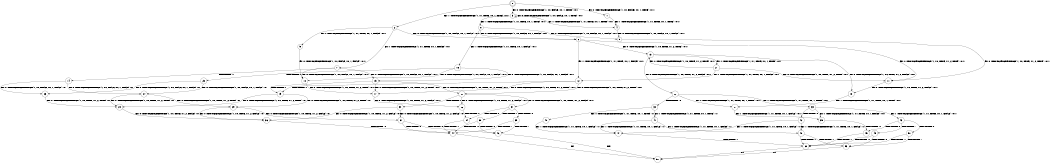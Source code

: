 digraph BCG {
size = "7, 10.5";
center = TRUE;
node [shape = circle];
0 [peripheries = 2];
0 -> 1 [label = "EX !0 !ATOMIC_EXCH_BRANCH (1, +0, FALSE, +0, 1, TRUE) !:0:1:"];
0 -> 2 [label = "EX !1 !ATOMIC_EXCH_BRANCH (1, +1, TRUE, +0, 1, TRUE) !:0:1:"];
0 -> 3 [label = "EX !0 !ATOMIC_EXCH_BRANCH (1, +0, FALSE, +0, 1, TRUE) !:0:1:"];
1 -> 4 [label = "EX !1 !ATOMIC_EXCH_BRANCH (1, +1, TRUE, +0, 1, TRUE) !:0:1:"];
2 -> 5 [label = "EX !1 !ATOMIC_EXCH_BRANCH (1, +1, TRUE, +0, 1, FALSE) !:0:1:"];
2 -> 6 [label = "EX !0 !ATOMIC_EXCH_BRANCH (1, +0, FALSE, +0, 1, FALSE) !:0:1:"];
2 -> 7 [label = "EX !1 !ATOMIC_EXCH_BRANCH (1, +1, TRUE, +0, 1, FALSE) !:0:1:"];
3 -> 4 [label = "EX !1 !ATOMIC_EXCH_BRANCH (1, +1, TRUE, +0, 1, TRUE) !:0:1:"];
3 -> 8 [label = "EX !1 !ATOMIC_EXCH_BRANCH (1, +1, TRUE, +0, 1, TRUE) !:0:1:"];
3 -> 3 [label = "EX !0 !ATOMIC_EXCH_BRANCH (1, +0, FALSE, +0, 1, TRUE) !:0:1:"];
4 -> 9 [label = "EX !0 !ATOMIC_EXCH_BRANCH (1, +0, FALSE, +0, 1, FALSE) !:0:1:"];
5 -> 10 [label = "EX !0 !ATOMIC_EXCH_BRANCH (1, +0, FALSE, +0, 1, FALSE) !:0:1:"];
6 -> 11 [label = "EX !0 !ATOMIC_EXCH_BRANCH (1, +0, TRUE, +1, 2, TRUE) !:0:1:"];
6 -> 12 [label = "EX !1 !ATOMIC_EXCH_BRANCH (1, +1, TRUE, +0, 1, FALSE) !:0:1:"];
6 -> 13 [label = "EX !0 !ATOMIC_EXCH_BRANCH (1, +0, TRUE, +1, 2, TRUE) !:0:1:"];
7 -> 10 [label = "EX !0 !ATOMIC_EXCH_BRANCH (1, +0, FALSE, +0, 1, FALSE) !:0:1:"];
7 -> 14 [label = "TERMINATE !1"];
7 -> 15 [label = "EX !0 !ATOMIC_EXCH_BRANCH (1, +0, FALSE, +0, 1, FALSE) !:0:1:"];
8 -> 9 [label = "EX !0 !ATOMIC_EXCH_BRANCH (1, +0, FALSE, +0, 1, FALSE) !:0:1:"];
8 -> 16 [label = "EX !1 !ATOMIC_EXCH_BRANCH (1, +1, TRUE, +0, 1, FALSE) !:0:1:"];
8 -> 6 [label = "EX !0 !ATOMIC_EXCH_BRANCH (1, +0, FALSE, +0, 1, FALSE) !:0:1:"];
9 -> 11 [label = "EX !0 !ATOMIC_EXCH_BRANCH (1, +0, TRUE, +1, 2, TRUE) !:0:1:"];
10 -> 17 [label = "EX !0 !ATOMIC_EXCH_BRANCH (1, +0, TRUE, +1, 2, TRUE) !:0:1:"];
11 -> 18 [label = "EX !0 !ATOMIC_EXCH_BRANCH (1, +0, TRUE, +1, 2, FALSE) !:0:1:"];
12 -> 17 [label = "EX !0 !ATOMIC_EXCH_BRANCH (1, +0, TRUE, +1, 2, TRUE) !:0:1:"];
12 -> 19 [label = "TERMINATE !1"];
12 -> 20 [label = "EX !0 !ATOMIC_EXCH_BRANCH (1, +0, TRUE, +1, 2, TRUE) !:0:1:"];
13 -> 18 [label = "EX !0 !ATOMIC_EXCH_BRANCH (1, +0, TRUE, +1, 2, FALSE) !:0:1:"];
13 -> 21 [label = "EX !1 !ATOMIC_EXCH_BRANCH (1, +1, TRUE, +0, 1, TRUE) !:0:1:"];
13 -> 22 [label = "EX !0 !ATOMIC_EXCH_BRANCH (1, +0, TRUE, +1, 2, FALSE) !:0:1:"];
14 -> 23 [label = "EX !0 !ATOMIC_EXCH_BRANCH (1, +0, FALSE, +0, 1, FALSE) !:0:"];
14 -> 24 [label = "EX !0 !ATOMIC_EXCH_BRANCH (1, +0, FALSE, +0, 1, FALSE) !:0:"];
15 -> 17 [label = "EX !0 !ATOMIC_EXCH_BRANCH (1, +0, TRUE, +1, 2, TRUE) !:0:1:"];
15 -> 19 [label = "TERMINATE !1"];
15 -> 20 [label = "EX !0 !ATOMIC_EXCH_BRANCH (1, +0, TRUE, +1, 2, TRUE) !:0:1:"];
16 -> 10 [label = "EX !0 !ATOMIC_EXCH_BRANCH (1, +0, FALSE, +0, 1, FALSE) !:0:1:"];
16 -> 25 [label = "TERMINATE !1"];
16 -> 15 [label = "EX !0 !ATOMIC_EXCH_BRANCH (1, +0, FALSE, +0, 1, FALSE) !:0:1:"];
17 -> 26 [label = "EX !0 !ATOMIC_EXCH_BRANCH (1, +0, TRUE, +1, 2, FALSE) !:0:1:"];
18 -> 27 [label = "EX !1 !ATOMIC_EXCH_BRANCH (1, +1, TRUE, +0, 1, TRUE) !:0:1:"];
19 -> 28 [label = "EX !0 !ATOMIC_EXCH_BRANCH (1, +0, TRUE, +1, 2, TRUE) !:0:"];
19 -> 29 [label = "EX !0 !ATOMIC_EXCH_BRANCH (1, +0, TRUE, +1, 2, TRUE) !:0:"];
20 -> 26 [label = "EX !0 !ATOMIC_EXCH_BRANCH (1, +0, TRUE, +1, 2, FALSE) !:0:1:"];
20 -> 30 [label = "TERMINATE !1"];
20 -> 31 [label = "EX !0 !ATOMIC_EXCH_BRANCH (1, +0, TRUE, +1, 2, FALSE) !:0:1:"];
21 -> 11 [label = "EX !0 !ATOMIC_EXCH_BRANCH (1, +0, TRUE, +1, 2, TRUE) !:0:1:"];
21 -> 12 [label = "EX !1 !ATOMIC_EXCH_BRANCH (1, +1, TRUE, +0, 1, FALSE) !:0:1:"];
21 -> 13 [label = "EX !0 !ATOMIC_EXCH_BRANCH (1, +0, TRUE, +1, 2, TRUE) !:0:1:"];
22 -> 27 [label = "EX !1 !ATOMIC_EXCH_BRANCH (1, +1, TRUE, +0, 1, TRUE) !:0:1:"];
22 -> 32 [label = "TERMINATE !0"];
22 -> 33 [label = "EX !1 !ATOMIC_EXCH_BRANCH (1, +1, TRUE, +0, 1, TRUE) !:0:1:"];
23 -> 28 [label = "EX !0 !ATOMIC_EXCH_BRANCH (1, +0, TRUE, +1, 2, TRUE) !:0:"];
24 -> 28 [label = "EX !0 !ATOMIC_EXCH_BRANCH (1, +0, TRUE, +1, 2, TRUE) !:0:"];
24 -> 29 [label = "EX !0 !ATOMIC_EXCH_BRANCH (1, +0, TRUE, +1, 2, TRUE) !:0:"];
25 -> 23 [label = "EX !0 !ATOMIC_EXCH_BRANCH (1, +0, FALSE, +0, 1, FALSE) !:0:"];
25 -> 24 [label = "EX !0 !ATOMIC_EXCH_BRANCH (1, +0, FALSE, +0, 1, FALSE) !:0:"];
26 -> 34 [label = "TERMINATE !0"];
27 -> 35 [label = "EX !1 !ATOMIC_EXCH_BRANCH (1, +1, TRUE, +0, 1, FALSE) !:0:1:"];
28 -> 36 [label = "EX !0 !ATOMIC_EXCH_BRANCH (1, +0, TRUE, +1, 2, FALSE) !:0:"];
29 -> 36 [label = "EX !0 !ATOMIC_EXCH_BRANCH (1, +0, TRUE, +1, 2, FALSE) !:0:"];
29 -> 37 [label = "EX !0 !ATOMIC_EXCH_BRANCH (1, +0, TRUE, +1, 2, FALSE) !:0:"];
30 -> 36 [label = "EX !0 !ATOMIC_EXCH_BRANCH (1, +0, TRUE, +1, 2, FALSE) !:0:"];
30 -> 37 [label = "EX !0 !ATOMIC_EXCH_BRANCH (1, +0, TRUE, +1, 2, FALSE) !:0:"];
31 -> 34 [label = "TERMINATE !0"];
31 -> 38 [label = "TERMINATE !1"];
31 -> 39 [label = "TERMINATE !0"];
32 -> 40 [label = "EX !1 !ATOMIC_EXCH_BRANCH (1, +1, TRUE, +0, 1, TRUE) !:1:"];
32 -> 41 [label = "EX !1 !ATOMIC_EXCH_BRANCH (1, +1, TRUE, +0, 1, TRUE) !:1:"];
33 -> 35 [label = "EX !1 !ATOMIC_EXCH_BRANCH (1, +1, TRUE, +0, 1, FALSE) !:0:1:"];
33 -> 42 [label = "TERMINATE !0"];
33 -> 43 [label = "EX !1 !ATOMIC_EXCH_BRANCH (1, +1, TRUE, +0, 1, FALSE) !:0:1:"];
34 -> 44 [label = "TERMINATE !1"];
35 -> 45 [label = "TERMINATE !0"];
36 -> 44 [label = "TERMINATE !0"];
37 -> 44 [label = "TERMINATE !0"];
37 -> 46 [label = "TERMINATE !0"];
38 -> 44 [label = "TERMINATE !0"];
38 -> 46 [label = "TERMINATE !0"];
39 -> 44 [label = "TERMINATE !1"];
39 -> 46 [label = "TERMINATE !1"];
40 -> 47 [label = "EX !1 !ATOMIC_EXCH_BRANCH (1, +1, TRUE, +0, 1, FALSE) !:1:"];
41 -> 47 [label = "EX !1 !ATOMIC_EXCH_BRANCH (1, +1, TRUE, +0, 1, FALSE) !:1:"];
41 -> 48 [label = "EX !1 !ATOMIC_EXCH_BRANCH (1, +1, TRUE, +0, 1, FALSE) !:1:"];
42 -> 47 [label = "EX !1 !ATOMIC_EXCH_BRANCH (1, +1, TRUE, +0, 1, FALSE) !:1:"];
42 -> 48 [label = "EX !1 !ATOMIC_EXCH_BRANCH (1, +1, TRUE, +0, 1, FALSE) !:1:"];
43 -> 45 [label = "TERMINATE !0"];
43 -> 49 [label = "TERMINATE !1"];
43 -> 50 [label = "TERMINATE !0"];
44 -> 51 [label = "exit"];
45 -> 52 [label = "TERMINATE !1"];
46 -> 51 [label = "exit"];
47 -> 52 [label = "TERMINATE !1"];
48 -> 52 [label = "TERMINATE !1"];
48 -> 53 [label = "TERMINATE !1"];
49 -> 52 [label = "TERMINATE !0"];
49 -> 53 [label = "TERMINATE !0"];
50 -> 52 [label = "TERMINATE !1"];
50 -> 53 [label = "TERMINATE !1"];
52 -> 51 [label = "exit"];
53 -> 51 [label = "exit"];
}
